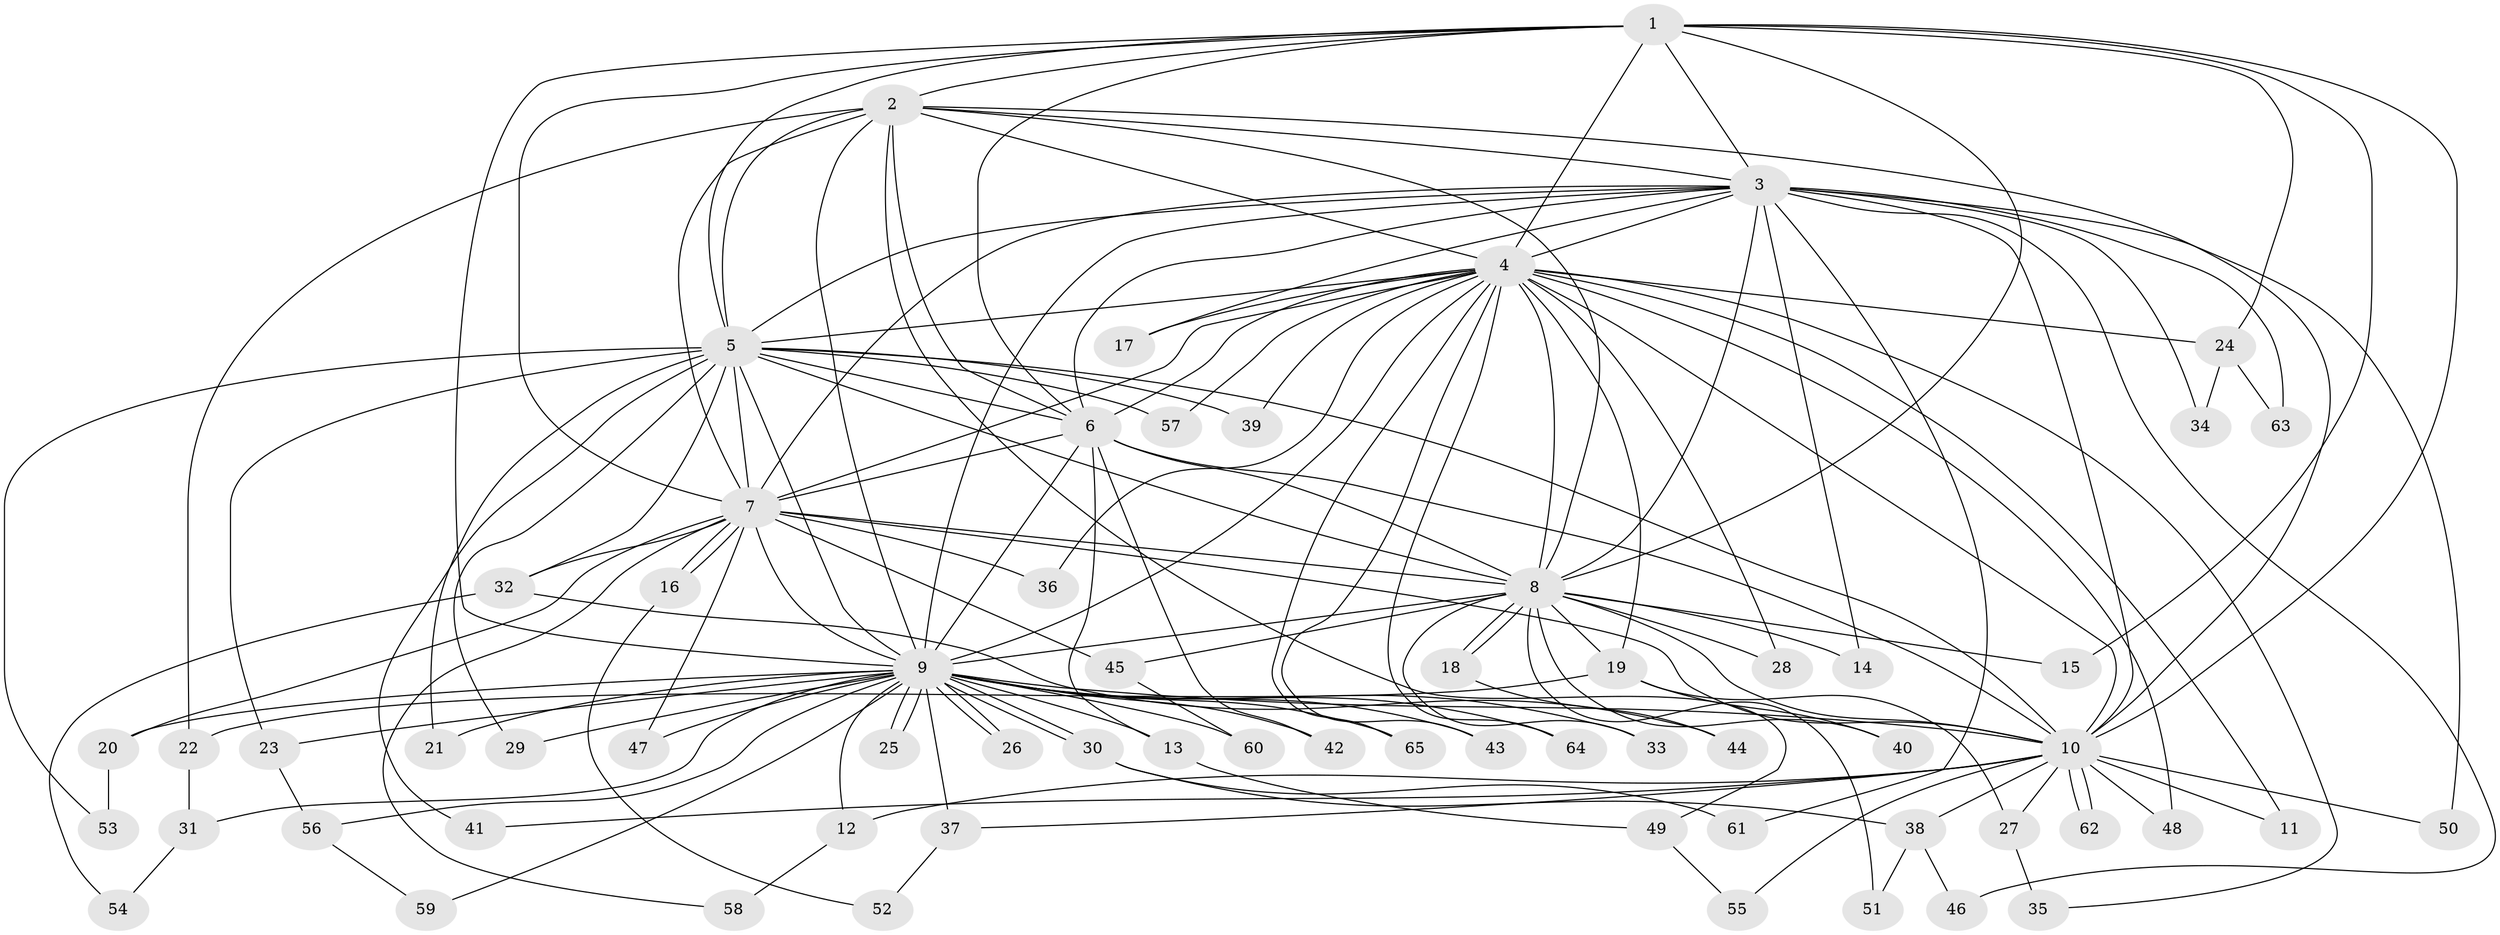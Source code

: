 // Generated by graph-tools (version 1.1) at 2025/11/02/27/25 16:11:04]
// undirected, 65 vertices, 155 edges
graph export_dot {
graph [start="1"]
  node [color=gray90,style=filled];
  1;
  2;
  3;
  4;
  5;
  6;
  7;
  8;
  9;
  10;
  11;
  12;
  13;
  14;
  15;
  16;
  17;
  18;
  19;
  20;
  21;
  22;
  23;
  24;
  25;
  26;
  27;
  28;
  29;
  30;
  31;
  32;
  33;
  34;
  35;
  36;
  37;
  38;
  39;
  40;
  41;
  42;
  43;
  44;
  45;
  46;
  47;
  48;
  49;
  50;
  51;
  52;
  53;
  54;
  55;
  56;
  57;
  58;
  59;
  60;
  61;
  62;
  63;
  64;
  65;
  1 -- 2;
  1 -- 3;
  1 -- 4;
  1 -- 5;
  1 -- 6;
  1 -- 7;
  1 -- 8;
  1 -- 9;
  1 -- 10;
  1 -- 15;
  1 -- 24;
  2 -- 3;
  2 -- 4;
  2 -- 5;
  2 -- 6;
  2 -- 7;
  2 -- 8;
  2 -- 9;
  2 -- 10;
  2 -- 22;
  2 -- 49;
  3 -- 4;
  3 -- 5;
  3 -- 6;
  3 -- 7;
  3 -- 8;
  3 -- 9;
  3 -- 10;
  3 -- 14;
  3 -- 17;
  3 -- 34;
  3 -- 46;
  3 -- 50;
  3 -- 61;
  3 -- 63;
  4 -- 5;
  4 -- 6;
  4 -- 7;
  4 -- 8;
  4 -- 9;
  4 -- 10;
  4 -- 11;
  4 -- 17;
  4 -- 19;
  4 -- 24;
  4 -- 28;
  4 -- 35;
  4 -- 36;
  4 -- 39;
  4 -- 43;
  4 -- 48;
  4 -- 57;
  4 -- 64;
  4 -- 65;
  5 -- 6;
  5 -- 7;
  5 -- 8;
  5 -- 9;
  5 -- 10;
  5 -- 21;
  5 -- 23;
  5 -- 29;
  5 -- 32;
  5 -- 39;
  5 -- 41;
  5 -- 53;
  5 -- 57;
  6 -- 7;
  6 -- 8;
  6 -- 9;
  6 -- 10;
  6 -- 13;
  6 -- 42;
  7 -- 8;
  7 -- 9;
  7 -- 10;
  7 -- 16;
  7 -- 16;
  7 -- 20;
  7 -- 32;
  7 -- 36;
  7 -- 45;
  7 -- 47;
  7 -- 58;
  8 -- 9;
  8 -- 10;
  8 -- 14;
  8 -- 15;
  8 -- 18;
  8 -- 18;
  8 -- 19;
  8 -- 28;
  8 -- 33;
  8 -- 40;
  8 -- 45;
  8 -- 51;
  9 -- 10;
  9 -- 12;
  9 -- 13;
  9 -- 20;
  9 -- 21;
  9 -- 23;
  9 -- 25;
  9 -- 25;
  9 -- 26;
  9 -- 26;
  9 -- 29;
  9 -- 30;
  9 -- 30;
  9 -- 31;
  9 -- 33;
  9 -- 37;
  9 -- 42;
  9 -- 43;
  9 -- 47;
  9 -- 56;
  9 -- 59;
  9 -- 60;
  9 -- 64;
  9 -- 65;
  10 -- 11;
  10 -- 12;
  10 -- 27;
  10 -- 37;
  10 -- 38;
  10 -- 41;
  10 -- 48;
  10 -- 50;
  10 -- 55;
  10 -- 62;
  10 -- 62;
  12 -- 58;
  13 -- 49;
  16 -- 52;
  18 -- 44;
  19 -- 22;
  19 -- 27;
  19 -- 40;
  20 -- 53;
  22 -- 31;
  23 -- 56;
  24 -- 34;
  24 -- 63;
  27 -- 35;
  30 -- 38;
  30 -- 61;
  31 -- 54;
  32 -- 44;
  32 -- 54;
  37 -- 52;
  38 -- 46;
  38 -- 51;
  45 -- 60;
  49 -- 55;
  56 -- 59;
}
